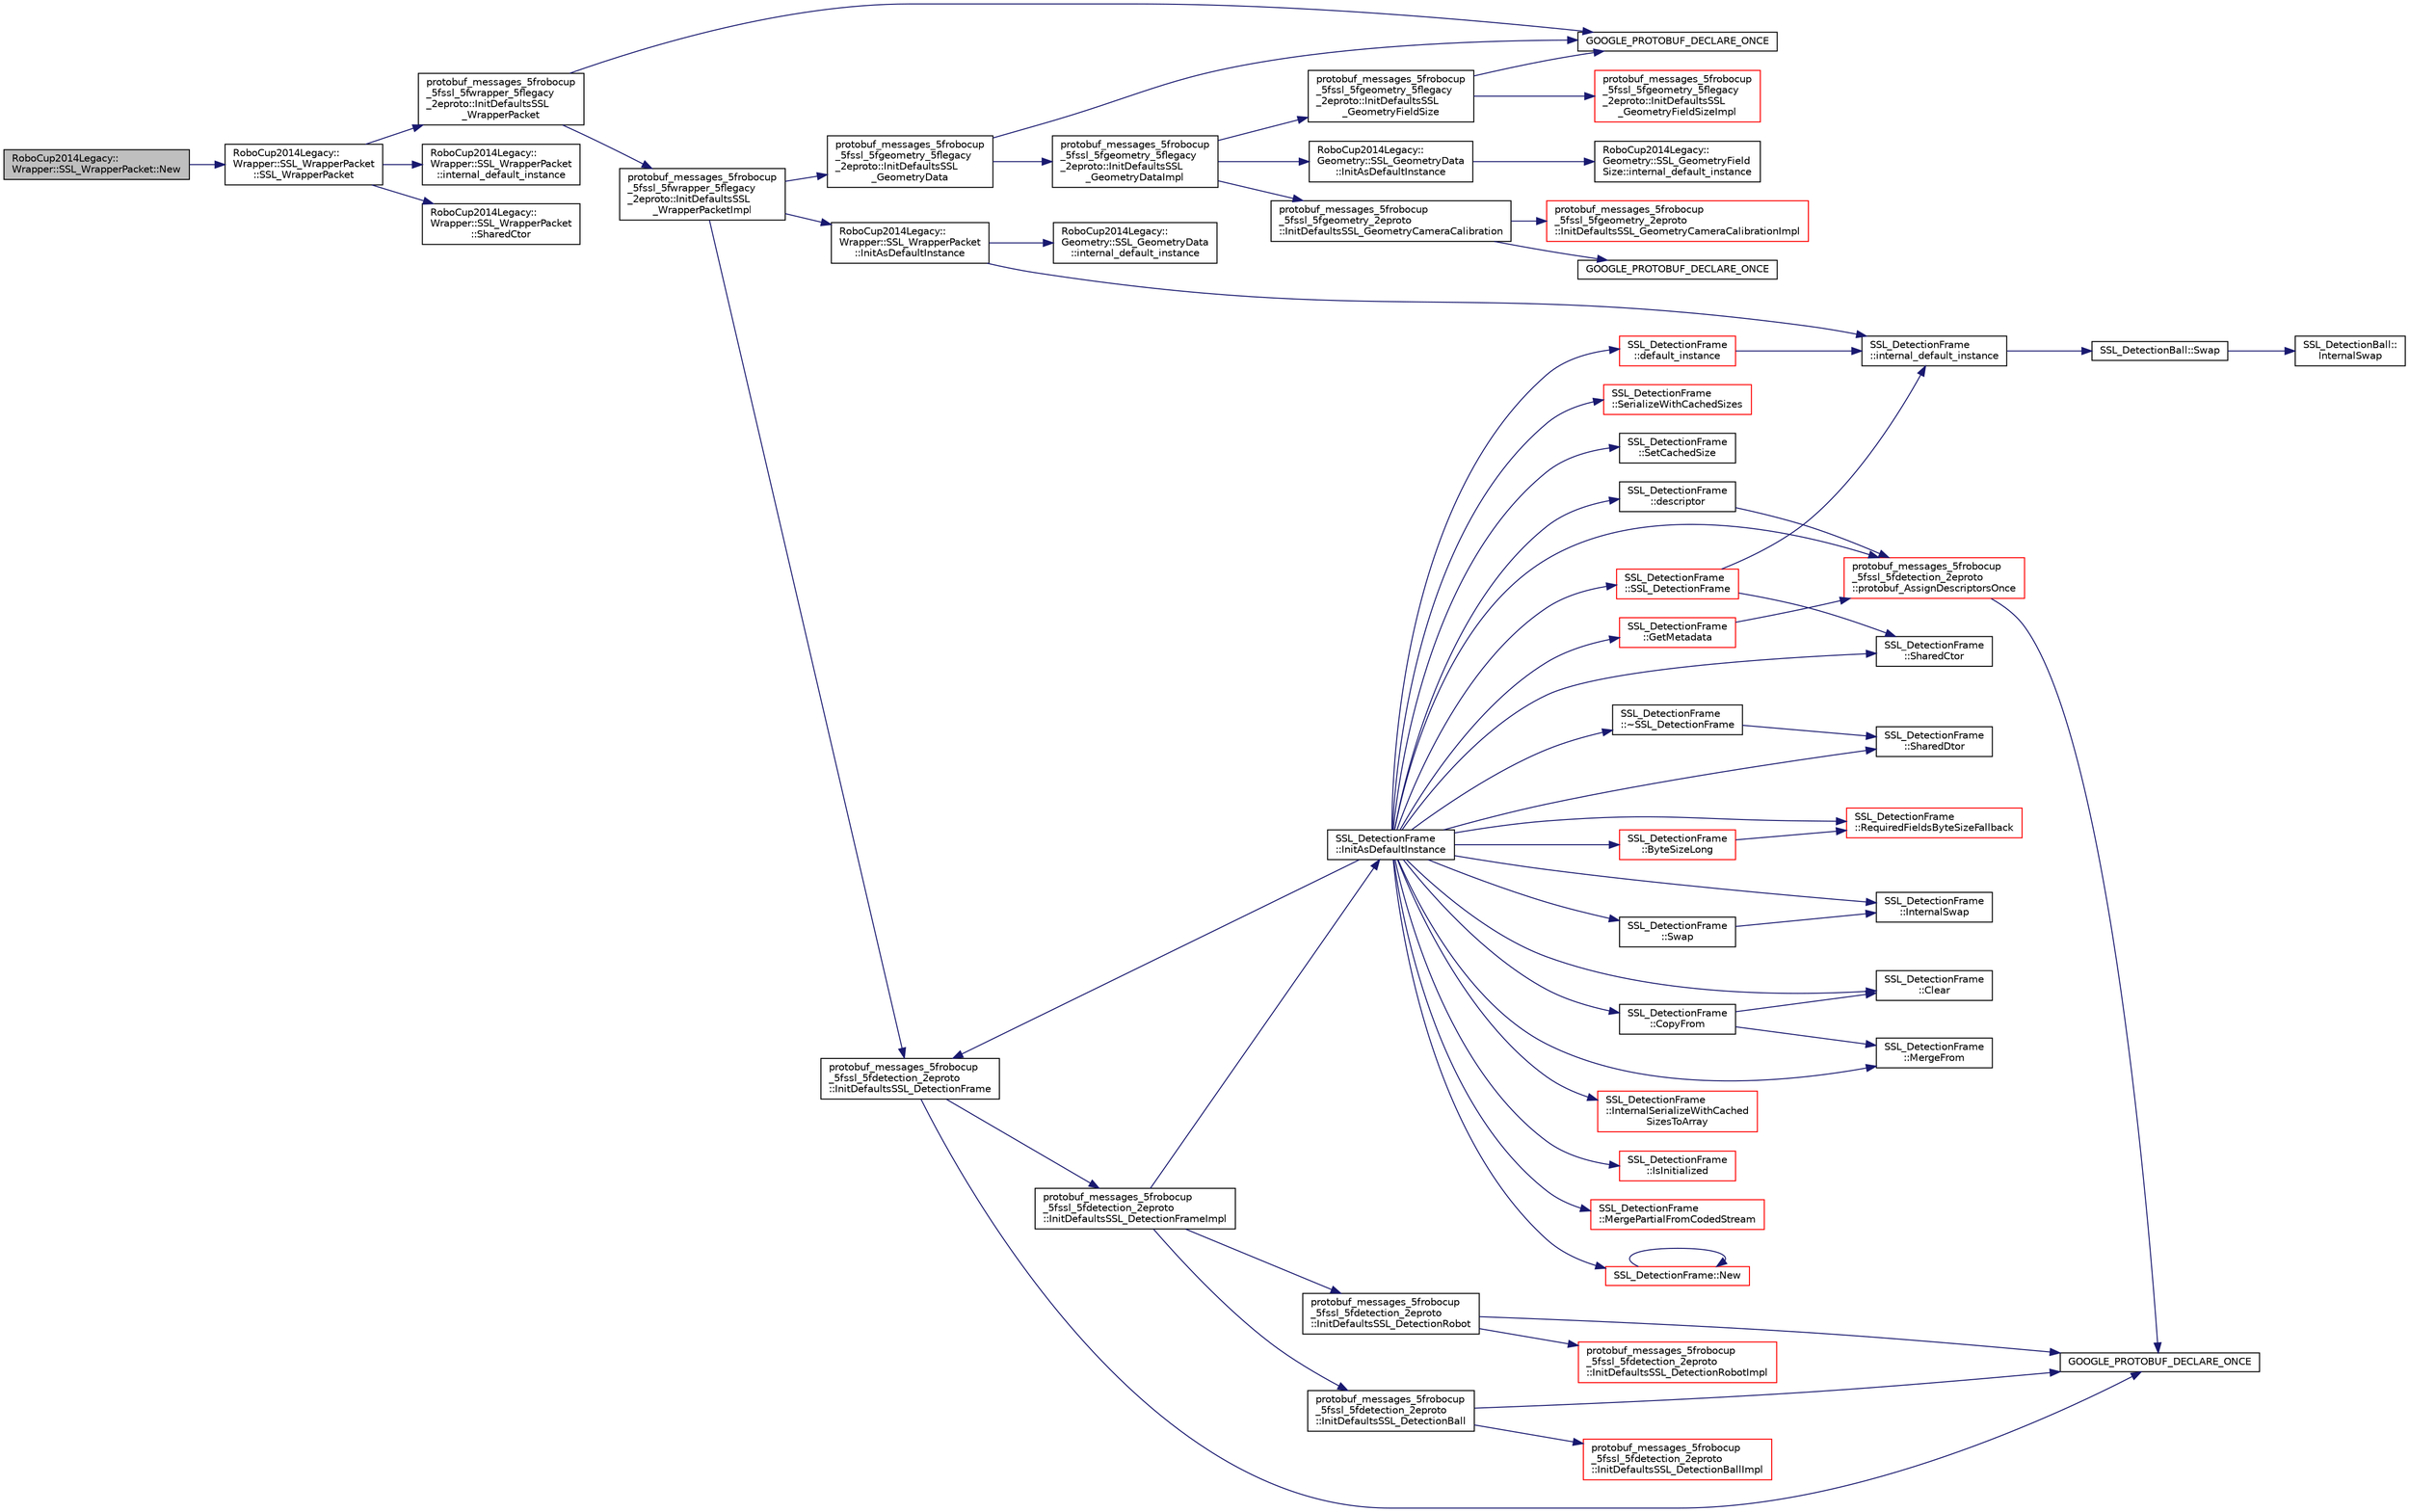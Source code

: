 digraph "RoboCup2014Legacy::Wrapper::SSL_WrapperPacket::New"
{
 // INTERACTIVE_SVG=YES
  edge [fontname="Helvetica",fontsize="10",labelfontname="Helvetica",labelfontsize="10"];
  node [fontname="Helvetica",fontsize="10",shape=record];
  rankdir="LR";
  Node1 [label="RoboCup2014Legacy::\lWrapper::SSL_WrapperPacket::New",height=0.2,width=0.4,color="black", fillcolor="grey75", style="filled", fontcolor="black"];
  Node1 -> Node2 [color="midnightblue",fontsize="10",style="solid",fontname="Helvetica"];
  Node2 [label="RoboCup2014Legacy::\lWrapper::SSL_WrapperPacket\l::SSL_WrapperPacket",height=0.2,width=0.4,color="black", fillcolor="white", style="filled",URL="$d6/d23/class_robo_cup2014_legacy_1_1_wrapper_1_1_s_s_l___wrapper_packet.html#a59388d84905d348178b490c966e6f85c"];
  Node2 -> Node3 [color="midnightblue",fontsize="10",style="solid",fontname="Helvetica"];
  Node3 [label="protobuf_messages_5frobocup\l_5fssl_5fwrapper_5flegacy\l_2eproto::InitDefaultsSSL\l_WrapperPacket",height=0.2,width=0.4,color="black", fillcolor="white", style="filled",URL="$d6/de3/namespaceprotobuf__messages__5frobocup__5fssl__5fwrapper__5flegacy__2eproto.html#ad1f8b5692de91a37a9723958e72904d1"];
  Node3 -> Node4 [color="midnightblue",fontsize="10",style="solid",fontname="Helvetica"];
  Node4 [label="GOOGLE_PROTOBUF_DECLARE_ONCE",height=0.2,width=0.4,color="black", fillcolor="white", style="filled",URL="$dc/d7f/gr_sim___commands_8pb_8cc.html#a1d3ccec64057afcccc8385041a5b5df7"];
  Node3 -> Node5 [color="midnightblue",fontsize="10",style="solid",fontname="Helvetica"];
  Node5 [label="protobuf_messages_5frobocup\l_5fssl_5fwrapper_5flegacy\l_2eproto::InitDefaultsSSL\l_WrapperPacketImpl",height=0.2,width=0.4,color="black", fillcolor="white", style="filled",URL="$d6/de3/namespaceprotobuf__messages__5frobocup__5fssl__5fwrapper__5flegacy__2eproto.html#a99e7a833c82e02a8db1f8b46a921eee5"];
  Node5 -> Node6 [color="midnightblue",fontsize="10",style="solid",fontname="Helvetica"];
  Node6 [label="RoboCup2014Legacy::\lWrapper::SSL_WrapperPacket\l::InitAsDefaultInstance",height=0.2,width=0.4,color="black", fillcolor="white", style="filled",URL="$d6/d23/class_robo_cup2014_legacy_1_1_wrapper_1_1_s_s_l___wrapper_packet.html#ae6927fbac123ba2e3b682c0a895940cb"];
  Node6 -> Node7 [color="midnightblue",fontsize="10",style="solid",fontname="Helvetica"];
  Node7 [label="RoboCup2014Legacy::\lGeometry::SSL_GeometryData\l::internal_default_instance",height=0.2,width=0.4,color="black", fillcolor="white", style="filled",URL="$d8/d7b/class_robo_cup2014_legacy_1_1_geometry_1_1_s_s_l___geometry_data.html#a6e7abe62042f642822491bc064e99be2"];
  Node6 -> Node8 [color="midnightblue",fontsize="10",style="solid",fontname="Helvetica"];
  Node8 [label="SSL_DetectionFrame\l::internal_default_instance",height=0.2,width=0.4,color="black", fillcolor="white", style="filled",URL="$d3/dd1/class_s_s_l___detection_frame.html#ad797433fe7d6ec9e8eb587b3162e8811"];
  Node8 -> Node9 [color="midnightblue",fontsize="10",style="solid",fontname="Helvetica"];
  Node9 [label="SSL_DetectionBall::Swap",height=0.2,width=0.4,color="black", fillcolor="white", style="filled",URL="$da/d53/class_s_s_l___detection_ball.html#a381f7671916a343facc4e42d27ca197b"];
  Node9 -> Node10 [color="midnightblue",fontsize="10",style="solid",fontname="Helvetica"];
  Node10 [label="SSL_DetectionBall::\lInternalSwap",height=0.2,width=0.4,color="black", fillcolor="white", style="filled",URL="$da/d53/class_s_s_l___detection_ball.html#aa06f05deb8cce7d062877bdbb7aa19be"];
  Node5 -> Node11 [color="midnightblue",fontsize="10",style="solid",fontname="Helvetica"];
  Node11 [label="protobuf_messages_5frobocup\l_5fssl_5fdetection_2eproto\l::InitDefaultsSSL_DetectionFrame",height=0.2,width=0.4,color="black", fillcolor="white", style="filled",URL="$da/d58/namespaceprotobuf__messages__5frobocup__5fssl__5fdetection__2eproto.html#aac7e92818d7edf9b3e9276b4e7233458"];
  Node11 -> Node12 [color="midnightblue",fontsize="10",style="solid",fontname="Helvetica"];
  Node12 [label="GOOGLE_PROTOBUF_DECLARE_ONCE",height=0.2,width=0.4,color="black", fillcolor="white", style="filled",URL="$df/d04/grsim__comm_2include_2proto_2messages__robocup__ssl__detection_8pb_8cc.html#a5d167962f0e8007dae5d2c3ecf88a1ec"];
  Node11 -> Node13 [color="midnightblue",fontsize="10",style="solid",fontname="Helvetica"];
  Node13 [label="protobuf_messages_5frobocup\l_5fssl_5fdetection_2eproto\l::InitDefaultsSSL_DetectionFrameImpl",height=0.2,width=0.4,color="black", fillcolor="white", style="filled",URL="$da/d58/namespaceprotobuf__messages__5frobocup__5fssl__5fdetection__2eproto.html#abcda01c698ceea69b866bcd77daf6ac7"];
  Node13 -> Node14 [color="midnightblue",fontsize="10",style="solid",fontname="Helvetica"];
  Node14 [label="SSL_DetectionFrame\l::InitAsDefaultInstance",height=0.2,width=0.4,color="black", fillcolor="white", style="filled",URL="$d3/dd1/class_s_s_l___detection_frame.html#a9b382e9282b41601ed3f573ef3034714"];
  Node14 -> Node15 [color="midnightblue",fontsize="10",style="solid",fontname="Helvetica"];
  Node15 [label="SSL_DetectionFrame\l::ByteSizeLong",height=0.2,width=0.4,color="red", fillcolor="white", style="filled",URL="$d3/dd1/class_s_s_l___detection_frame.html#a4d87efb342a9fd4e9df61c5510c6d87b"];
  Node15 -> Node16 [color="midnightblue",fontsize="10",style="solid",fontname="Helvetica"];
  Node16 [label="SSL_DetectionFrame\l::RequiredFieldsByteSizeFallback",height=0.2,width=0.4,color="red", fillcolor="white", style="filled",URL="$d3/dd1/class_s_s_l___detection_frame.html#afb173008b8215749b8cea1c51fb8af05"];
  Node14 -> Node17 [color="midnightblue",fontsize="10",style="solid",fontname="Helvetica"];
  Node17 [label="SSL_DetectionFrame\l::Clear",height=0.2,width=0.4,color="black", fillcolor="white", style="filled",URL="$d3/dd1/class_s_s_l___detection_frame.html#a8c1069efdbb2ec1fb5094b0b264779ff"];
  Node14 -> Node18 [color="midnightblue",fontsize="10",style="solid",fontname="Helvetica"];
  Node18 [label="SSL_DetectionFrame\l::CopyFrom",height=0.2,width=0.4,color="black", fillcolor="white", style="filled",URL="$d3/dd1/class_s_s_l___detection_frame.html#a76b20637ff7a47221f08ceb133d424e4"];
  Node18 -> Node17 [color="midnightblue",fontsize="10",style="solid",fontname="Helvetica"];
  Node18 -> Node19 [color="midnightblue",fontsize="10",style="solid",fontname="Helvetica"];
  Node19 [label="SSL_DetectionFrame\l::MergeFrom",height=0.2,width=0.4,color="black", fillcolor="white", style="filled",URL="$d3/dd1/class_s_s_l___detection_frame.html#a8d85e9f2fd60e7a40a4e63f07d901dc1"];
  Node14 -> Node20 [color="midnightblue",fontsize="10",style="solid",fontname="Helvetica"];
  Node20 [label="SSL_DetectionFrame\l::default_instance",height=0.2,width=0.4,color="red", fillcolor="white", style="filled",URL="$d3/dd1/class_s_s_l___detection_frame.html#a135f62afdc3bd879d234995b91083c75"];
  Node20 -> Node8 [color="midnightblue",fontsize="10",style="solid",fontname="Helvetica"];
  Node14 -> Node21 [color="midnightblue",fontsize="10",style="solid",fontname="Helvetica"];
  Node21 [label="SSL_DetectionFrame\l::descriptor",height=0.2,width=0.4,color="black", fillcolor="white", style="filled",URL="$d3/dd1/class_s_s_l___detection_frame.html#a25642ec57295f6cec28d297d15dcfe4e"];
  Node21 -> Node22 [color="midnightblue",fontsize="10",style="solid",fontname="Helvetica"];
  Node22 [label="protobuf_messages_5frobocup\l_5fssl_5fdetection_2eproto\l::protobuf_AssignDescriptorsOnce",height=0.2,width=0.4,color="red", fillcolor="white", style="filled",URL="$da/d58/namespaceprotobuf__messages__5frobocup__5fssl__5fdetection__2eproto.html#ad8e01c092f9d19f10232e01c40fce1aa"];
  Node22 -> Node12 [color="midnightblue",fontsize="10",style="solid",fontname="Helvetica"];
  Node14 -> Node23 [color="midnightblue",fontsize="10",style="solid",fontname="Helvetica"];
  Node23 [label="SSL_DetectionFrame\l::GetMetadata",height=0.2,width=0.4,color="red", fillcolor="white", style="filled",URL="$d3/dd1/class_s_s_l___detection_frame.html#ad38be9d381c7ebdd1be7be8676e4b64a"];
  Node23 -> Node22 [color="midnightblue",fontsize="10",style="solid",fontname="Helvetica"];
  Node14 -> Node11 [color="midnightblue",fontsize="10",style="solid",fontname="Helvetica"];
  Node14 -> Node24 [color="midnightblue",fontsize="10",style="solid",fontname="Helvetica"];
  Node24 [label="SSL_DetectionFrame\l::InternalSerializeWithCached\lSizesToArray",height=0.2,width=0.4,color="red", fillcolor="white", style="filled",URL="$d3/dd1/class_s_s_l___detection_frame.html#ad7fe643faa3119c1f48cc313eaa4fe1a"];
  Node14 -> Node25 [color="midnightblue",fontsize="10",style="solid",fontname="Helvetica"];
  Node25 [label="SSL_DetectionFrame\l::InternalSwap",height=0.2,width=0.4,color="black", fillcolor="white", style="filled",URL="$d3/dd1/class_s_s_l___detection_frame.html#a890769438dcc0808e2d23a4d270eb004"];
  Node14 -> Node26 [color="midnightblue",fontsize="10",style="solid",fontname="Helvetica"];
  Node26 [label="SSL_DetectionFrame\l::IsInitialized",height=0.2,width=0.4,color="red", fillcolor="white", style="filled",URL="$d3/dd1/class_s_s_l___detection_frame.html#a305f779fd94708ac621b7c2f248132cf"];
  Node14 -> Node19 [color="midnightblue",fontsize="10",style="solid",fontname="Helvetica"];
  Node14 -> Node27 [color="midnightblue",fontsize="10",style="solid",fontname="Helvetica"];
  Node27 [label="SSL_DetectionFrame\l::MergePartialFromCodedStream",height=0.2,width=0.4,color="red", fillcolor="white", style="filled",URL="$d3/dd1/class_s_s_l___detection_frame.html#a47d6707dad79791b9dcbebe8d01b4d61"];
  Node14 -> Node28 [color="midnightblue",fontsize="10",style="solid",fontname="Helvetica"];
  Node28 [label="SSL_DetectionFrame::New",height=0.2,width=0.4,color="red", fillcolor="white", style="filled",URL="$d3/dd1/class_s_s_l___detection_frame.html#ad5c61b5d3d755e60d49ab83ac9341055"];
  Node28 -> Node28 [color="midnightblue",fontsize="10",style="solid",fontname="Helvetica"];
  Node14 -> Node22 [color="midnightblue",fontsize="10",style="solid",fontname="Helvetica"];
  Node14 -> Node16 [color="midnightblue",fontsize="10",style="solid",fontname="Helvetica"];
  Node14 -> Node29 [color="midnightblue",fontsize="10",style="solid",fontname="Helvetica"];
  Node29 [label="SSL_DetectionFrame\l::SerializeWithCachedSizes",height=0.2,width=0.4,color="red", fillcolor="white", style="filled",URL="$d3/dd1/class_s_s_l___detection_frame.html#af2c8ce65ee359ea4e0dca705ea67dc4c"];
  Node14 -> Node30 [color="midnightblue",fontsize="10",style="solid",fontname="Helvetica"];
  Node30 [label="SSL_DetectionFrame\l::SetCachedSize",height=0.2,width=0.4,color="black", fillcolor="white", style="filled",URL="$d3/dd1/class_s_s_l___detection_frame.html#abda2ca41a110322aee819d18d006bcbd"];
  Node14 -> Node31 [color="midnightblue",fontsize="10",style="solid",fontname="Helvetica"];
  Node31 [label="SSL_DetectionFrame\l::SharedCtor",height=0.2,width=0.4,color="black", fillcolor="white", style="filled",URL="$d3/dd1/class_s_s_l___detection_frame.html#a56d8e9e1431c2983f7f10ba53e26683b"];
  Node14 -> Node32 [color="midnightblue",fontsize="10",style="solid",fontname="Helvetica"];
  Node32 [label="SSL_DetectionFrame\l::SharedDtor",height=0.2,width=0.4,color="black", fillcolor="white", style="filled",URL="$d3/dd1/class_s_s_l___detection_frame.html#a625d8bbafdb8b828bad4945b6a11ea66"];
  Node14 -> Node33 [color="midnightblue",fontsize="10",style="solid",fontname="Helvetica"];
  Node33 [label="SSL_DetectionFrame\l::SSL_DetectionFrame",height=0.2,width=0.4,color="red", fillcolor="white", style="filled",URL="$d3/dd1/class_s_s_l___detection_frame.html#a89ec0a2a1926140bf45b81969f65aa88"];
  Node33 -> Node8 [color="midnightblue",fontsize="10",style="solid",fontname="Helvetica"];
  Node33 -> Node31 [color="midnightblue",fontsize="10",style="solid",fontname="Helvetica"];
  Node14 -> Node34 [color="midnightblue",fontsize="10",style="solid",fontname="Helvetica"];
  Node34 [label="SSL_DetectionFrame\l::Swap",height=0.2,width=0.4,color="black", fillcolor="white", style="filled",URL="$d3/dd1/class_s_s_l___detection_frame.html#a77704a10d1392e29ab9494b81987b92a"];
  Node34 -> Node25 [color="midnightblue",fontsize="10",style="solid",fontname="Helvetica"];
  Node14 -> Node35 [color="midnightblue",fontsize="10",style="solid",fontname="Helvetica"];
  Node35 [label="SSL_DetectionFrame\l::~SSL_DetectionFrame",height=0.2,width=0.4,color="black", fillcolor="white", style="filled",URL="$d3/dd1/class_s_s_l___detection_frame.html#abd8451ccda7a45112c8ed4992849dd54"];
  Node35 -> Node32 [color="midnightblue",fontsize="10",style="solid",fontname="Helvetica"];
  Node13 -> Node36 [color="midnightblue",fontsize="10",style="solid",fontname="Helvetica"];
  Node36 [label="protobuf_messages_5frobocup\l_5fssl_5fdetection_2eproto\l::InitDefaultsSSL_DetectionBall",height=0.2,width=0.4,color="black", fillcolor="white", style="filled",URL="$da/d58/namespaceprotobuf__messages__5frobocup__5fssl__5fdetection__2eproto.html#afee1e65d55efd47ab929eda6b0321b07"];
  Node36 -> Node12 [color="midnightblue",fontsize="10",style="solid",fontname="Helvetica"];
  Node36 -> Node37 [color="midnightblue",fontsize="10",style="solid",fontname="Helvetica"];
  Node37 [label="protobuf_messages_5frobocup\l_5fssl_5fdetection_2eproto\l::InitDefaultsSSL_DetectionBallImpl",height=0.2,width=0.4,color="red", fillcolor="white", style="filled",URL="$da/d58/namespaceprotobuf__messages__5frobocup__5fssl__5fdetection__2eproto.html#a99a4cb06b63fb764e8356effd60ee111"];
  Node13 -> Node38 [color="midnightblue",fontsize="10",style="solid",fontname="Helvetica"];
  Node38 [label="protobuf_messages_5frobocup\l_5fssl_5fdetection_2eproto\l::InitDefaultsSSL_DetectionRobot",height=0.2,width=0.4,color="black", fillcolor="white", style="filled",URL="$da/d58/namespaceprotobuf__messages__5frobocup__5fssl__5fdetection__2eproto.html#a13281fc8e3ff14a0cd9cbf7bdf4dee7c"];
  Node38 -> Node12 [color="midnightblue",fontsize="10",style="solid",fontname="Helvetica"];
  Node38 -> Node39 [color="midnightblue",fontsize="10",style="solid",fontname="Helvetica"];
  Node39 [label="protobuf_messages_5frobocup\l_5fssl_5fdetection_2eproto\l::InitDefaultsSSL_DetectionRobotImpl",height=0.2,width=0.4,color="red", fillcolor="white", style="filled",URL="$da/d58/namespaceprotobuf__messages__5frobocup__5fssl__5fdetection__2eproto.html#ac301d682956e356c5784b33504e02e8f"];
  Node5 -> Node40 [color="midnightblue",fontsize="10",style="solid",fontname="Helvetica"];
  Node40 [label="protobuf_messages_5frobocup\l_5fssl_5fgeometry_5flegacy\l_2eproto::InitDefaultsSSL\l_GeometryData",height=0.2,width=0.4,color="black", fillcolor="white", style="filled",URL="$de/d4b/namespaceprotobuf__messages__5frobocup__5fssl__5fgeometry__5flegacy__2eproto.html#a090532cc7951e31e9687859d972ef3a0"];
  Node40 -> Node4 [color="midnightblue",fontsize="10",style="solid",fontname="Helvetica"];
  Node40 -> Node41 [color="midnightblue",fontsize="10",style="solid",fontname="Helvetica"];
  Node41 [label="protobuf_messages_5frobocup\l_5fssl_5fgeometry_5flegacy\l_2eproto::InitDefaultsSSL\l_GeometryDataImpl",height=0.2,width=0.4,color="black", fillcolor="white", style="filled",URL="$de/d4b/namespaceprotobuf__messages__5frobocup__5fssl__5fgeometry__5flegacy__2eproto.html#a5a0a5fb07539f7ccf014ca5aa3142b85"];
  Node41 -> Node42 [color="midnightblue",fontsize="10",style="solid",fontname="Helvetica"];
  Node42 [label="RoboCup2014Legacy::\lGeometry::SSL_GeometryData\l::InitAsDefaultInstance",height=0.2,width=0.4,color="black", fillcolor="white", style="filled",URL="$d8/d7b/class_robo_cup2014_legacy_1_1_geometry_1_1_s_s_l___geometry_data.html#ac446d8dbbebbfdc0acbfad8aad50491c"];
  Node42 -> Node43 [color="midnightblue",fontsize="10",style="solid",fontname="Helvetica"];
  Node43 [label="RoboCup2014Legacy::\lGeometry::SSL_GeometryField\lSize::internal_default_instance",height=0.2,width=0.4,color="black", fillcolor="white", style="filled",URL="$d5/d4b/class_robo_cup2014_legacy_1_1_geometry_1_1_s_s_l___geometry_field_size.html#a6e973d5eee458054fbf29e1e7f9d0f4f"];
  Node41 -> Node44 [color="midnightblue",fontsize="10",style="solid",fontname="Helvetica"];
  Node44 [label="protobuf_messages_5frobocup\l_5fssl_5fgeometry_2eproto\l::InitDefaultsSSL_GeometryCameraCalibration",height=0.2,width=0.4,color="black", fillcolor="white", style="filled",URL="$d4/d2b/namespaceprotobuf__messages__5frobocup__5fssl__5fgeometry__2eproto.html#a0787c4230e727ee8a9a5290347c73a53"];
  Node44 -> Node45 [color="midnightblue",fontsize="10",style="solid",fontname="Helvetica"];
  Node45 [label="GOOGLE_PROTOBUF_DECLARE_ONCE",height=0.2,width=0.4,color="black", fillcolor="white", style="filled",URL="$db/d34/grsim__comm_2include_2proto_2messages__robocup__ssl__geometry_8pb_8cc.html#ab62e58f219471a884ff8331c119d4c66"];
  Node44 -> Node46 [color="midnightblue",fontsize="10",style="solid",fontname="Helvetica"];
  Node46 [label="protobuf_messages_5frobocup\l_5fssl_5fgeometry_2eproto\l::InitDefaultsSSL_GeometryCameraCalibrationImpl",height=0.2,width=0.4,color="red", fillcolor="white", style="filled",URL="$d4/d2b/namespaceprotobuf__messages__5frobocup__5fssl__5fgeometry__2eproto.html#a309723e695b84fcdc9294963cc40ae9b"];
  Node41 -> Node47 [color="midnightblue",fontsize="10",style="solid",fontname="Helvetica"];
  Node47 [label="protobuf_messages_5frobocup\l_5fssl_5fgeometry_5flegacy\l_2eproto::InitDefaultsSSL\l_GeometryFieldSize",height=0.2,width=0.4,color="black", fillcolor="white", style="filled",URL="$de/d4b/namespaceprotobuf__messages__5frobocup__5fssl__5fgeometry__5flegacy__2eproto.html#a123c32206582f867869c30627d8f74f3"];
  Node47 -> Node4 [color="midnightblue",fontsize="10",style="solid",fontname="Helvetica"];
  Node47 -> Node48 [color="midnightblue",fontsize="10",style="solid",fontname="Helvetica"];
  Node48 [label="protobuf_messages_5frobocup\l_5fssl_5fgeometry_5flegacy\l_2eproto::InitDefaultsSSL\l_GeometryFieldSizeImpl",height=0.2,width=0.4,color="red", fillcolor="white", style="filled",URL="$de/d4b/namespaceprotobuf__messages__5frobocup__5fssl__5fgeometry__5flegacy__2eproto.html#a9cc09e8589d19fae5a892b68789acf4f"];
  Node2 -> Node49 [color="midnightblue",fontsize="10",style="solid",fontname="Helvetica"];
  Node49 [label="RoboCup2014Legacy::\lWrapper::SSL_WrapperPacket\l::internal_default_instance",height=0.2,width=0.4,color="black", fillcolor="white", style="filled",URL="$d6/d23/class_robo_cup2014_legacy_1_1_wrapper_1_1_s_s_l___wrapper_packet.html#a594f0f75cc7bc66d76282235c82ec4db"];
  Node2 -> Node50 [color="midnightblue",fontsize="10",style="solid",fontname="Helvetica"];
  Node50 [label="RoboCup2014Legacy::\lWrapper::SSL_WrapperPacket\l::SharedCtor",height=0.2,width=0.4,color="black", fillcolor="white", style="filled",URL="$d6/d23/class_robo_cup2014_legacy_1_1_wrapper_1_1_s_s_l___wrapper_packet.html#afd424ca7a8813329adc5b8b9b7411f94"];
}
